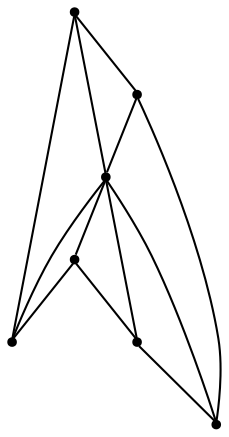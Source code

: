 graph {
  node [shape=point,comment="{\"directed\":false,\"doi\":\"10.1007/978-3-031-49272-3_1\",\"figure\":\"1 (3)\"}"]

  v0 [pos="688.3356874071178,451.3285868863364"]
  v1 [pos="474.52141337361314,451.3285868863364"]
  v2 [pos="581.426960679923,636.4932463429222"]
  v3 [pos="581.426960679923,266.162886182172"]
  v4 [pos="367.61584222164663,636.4932463429222"]
  v5 [pos="367.61584222164663,266.162886182172"]
  v6 [pos="260.7092298093403,451.3285868863364"]

  v0 -- v1 [id="-1",pos="688.3356874071178,451.3285868863364 474.52141337361314,451.3285868863364 474.52141337361314,451.3285868863364 474.52141337361314,451.3285868863364"]
  v6 -- v4 [id="-2",pos="260.7092298093403,451.3285868863364 367.61584222164663,636.4932463429222 367.61584222164663,636.4932463429222 367.61584222164663,636.4932463429222"]
  v4 -- v1 [id="-3",pos="367.61584222164663,636.4932463429222 474.52141337361314,451.3285868863364 474.52141337361314,451.3285868863364 474.52141337361314,451.3285868863364"]
  v5 -- v3 [id="-4",pos="367.61584222164663,266.162886182172 581.426960679923,266.162886182172 581.426960679923,266.162886182172 581.426960679923,266.162886182172"]
  v5 -- v6 [id="-5",pos="367.61584222164663,266.162886182172 260.7092298093403,451.3285868863364 260.7092298093403,451.3285868863364 260.7092298093403,451.3285868863364"]
  v1 -- v6 [id="-6",pos="474.52141337361314,451.3285868863364 260.7092298093403,451.3285868863364 260.7092298093403,451.3285868863364 260.7092298093403,451.3285868863364"]
  v1 -- v5 [id="-7",pos="474.52141337361314,451.3285868863364 367.61584222164663,266.162886182172 367.61584222164663,266.162886182172 367.61584222164663,266.162886182172"]
  v2 -- v1 [id="-8",pos="581.426960679923,636.4932463429222 474.52141337361314,451.3285868863364 474.52141337361314,451.3285868863364 474.52141337361314,451.3285868863364"]
  v2 -- v4 [id="-9",pos="581.426960679923,636.4932463429222 367.61584222164663,636.4932463429222 367.61584222164663,636.4932463429222 367.61584222164663,636.4932463429222"]
  v3 -- v1 [id="-10",pos="581.426960679923,266.162886182172 474.52141337361314,451.3285868863364 474.52141337361314,451.3285868863364 474.52141337361314,451.3285868863364"]
  v3 -- v0 [id="-11",pos="581.426960679923,266.162886182172 688.3356874071178,451.3285868863364 688.3356874071178,451.3285868863364 688.3356874071178,451.3285868863364"]
  v0 -- v2 [id="-12",pos="688.3356874071178,451.3285868863364 581.426960679923,636.4932463429222 581.426960679923,636.4932463429222 581.426960679923,636.4932463429222"]
}